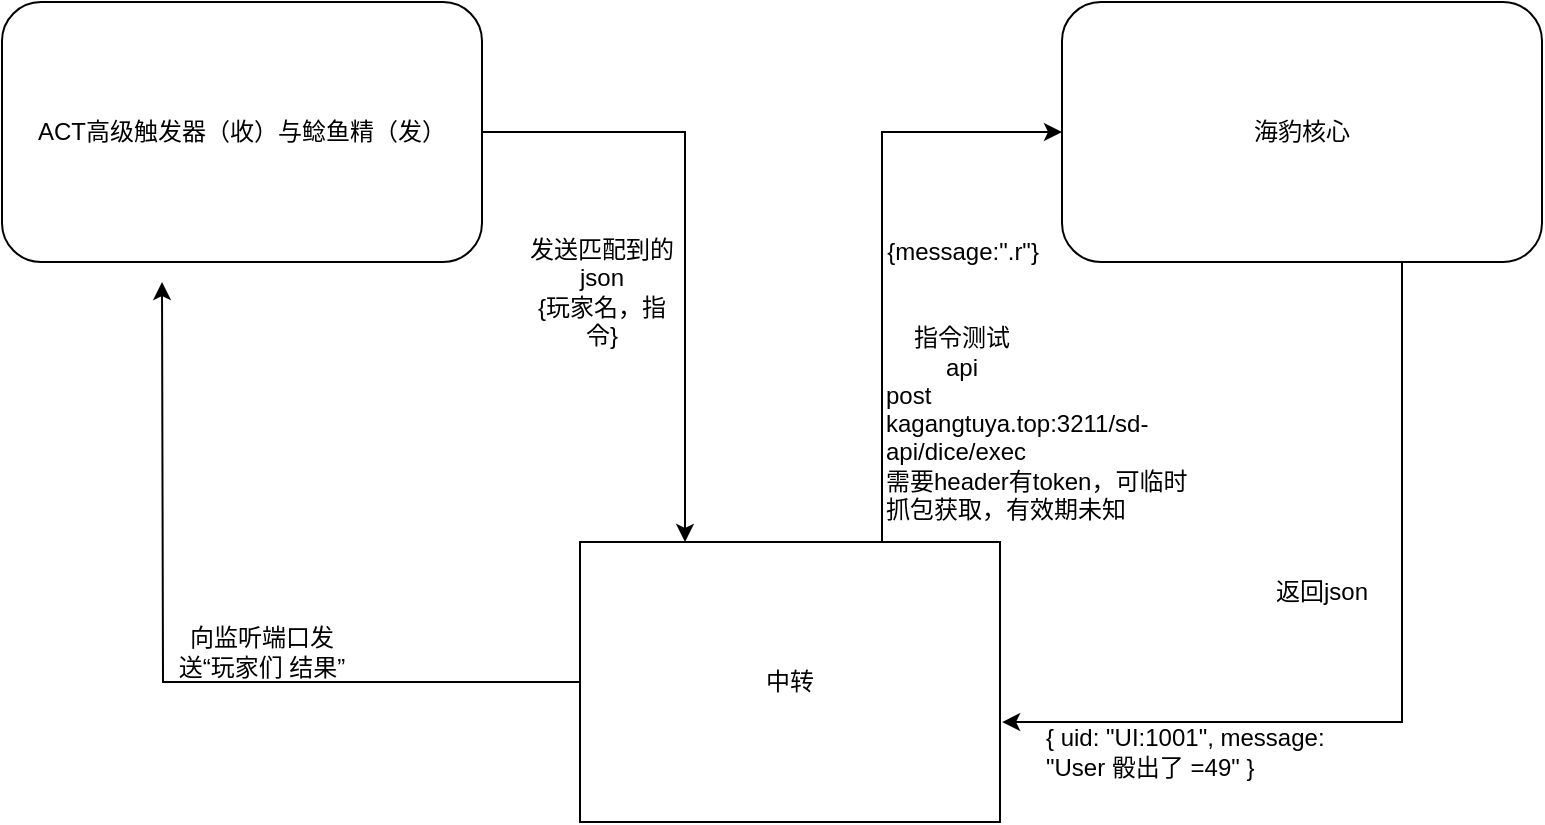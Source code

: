 <mxfile version="20.3.0" type="device"><diagram id="U85s_FJHtTS4BrIipD4Y" name="第 1 页"><mxGraphModel dx="976" dy="689" grid="1" gridSize="10" guides="1" tooltips="1" connect="1" arrows="1" fold="1" page="1" pageScale="1" pageWidth="827" pageHeight="1169" math="0" shadow="0"><root><mxCell id="0"/><mxCell id="1" parent="0"/><mxCell id="12CTvKwfMhRRgeruk0UQ-6" style="edgeStyle=orthogonalEdgeStyle;rounded=0;orthogonalLoop=1;jettySize=auto;html=1;entryX=0;entryY=0.5;entryDx=0;entryDy=0;" edge="1" parent="1" source="12CTvKwfMhRRgeruk0UQ-1" target="12CTvKwfMhRRgeruk0UQ-3"><mxGeometry relative="1" as="geometry"><Array as="points"><mxPoint x="460" y="205"/></Array></mxGeometry></mxCell><mxCell id="12CTvKwfMhRRgeruk0UQ-18" style="edgeStyle=orthogonalEdgeStyle;rounded=0;orthogonalLoop=1;jettySize=auto;html=1;" edge="1" parent="1" source="12CTvKwfMhRRgeruk0UQ-1"><mxGeometry relative="1" as="geometry"><mxPoint x="100" y="280" as="targetPoint"/></mxGeometry></mxCell><mxCell id="12CTvKwfMhRRgeruk0UQ-1" value="中转" style="rounded=0;whiteSpace=wrap;html=1;" vertex="1" parent="1"><mxGeometry x="309" y="410" width="210" height="140" as="geometry"/></mxCell><mxCell id="12CTvKwfMhRRgeruk0UQ-4" style="edgeStyle=orthogonalEdgeStyle;rounded=0;orthogonalLoop=1;jettySize=auto;html=1;entryX=0.25;entryY=0;entryDx=0;entryDy=0;" edge="1" parent="1" source="12CTvKwfMhRRgeruk0UQ-2" target="12CTvKwfMhRRgeruk0UQ-1"><mxGeometry relative="1" as="geometry"/></mxCell><mxCell id="12CTvKwfMhRRgeruk0UQ-2" value="ACT高级触发器（收）与鲶鱼精（发）" style="rounded=1;whiteSpace=wrap;html=1;" vertex="1" parent="1"><mxGeometry x="20" y="140" width="240" height="130" as="geometry"/></mxCell><mxCell id="12CTvKwfMhRRgeruk0UQ-12" style="edgeStyle=orthogonalEdgeStyle;rounded=0;orthogonalLoop=1;jettySize=auto;html=1;entryX=1.005;entryY=0.643;entryDx=0;entryDy=0;entryPerimeter=0;" edge="1" parent="1" source="12CTvKwfMhRRgeruk0UQ-3" target="12CTvKwfMhRRgeruk0UQ-1"><mxGeometry relative="1" as="geometry"><Array as="points"><mxPoint x="720" y="500"/></Array></mxGeometry></mxCell><mxCell id="12CTvKwfMhRRgeruk0UQ-3" value="海豹核心" style="rounded=1;whiteSpace=wrap;html=1;" vertex="1" parent="1"><mxGeometry x="550" y="140" width="240" height="130" as="geometry"/></mxCell><mxCell id="12CTvKwfMhRRgeruk0UQ-5" value="发送匹配到的json&lt;br&gt;{玩家名，指令}" style="text;html=1;strokeColor=none;fillColor=none;align=center;verticalAlign=middle;whiteSpace=wrap;rounded=0;" vertex="1" parent="1"><mxGeometry x="280" y="250" width="80" height="70" as="geometry"/></mxCell><mxCell id="12CTvKwfMhRRgeruk0UQ-7" value="指令测试api" style="text;html=1;strokeColor=none;fillColor=none;align=center;verticalAlign=middle;whiteSpace=wrap;rounded=0;" vertex="1" parent="1"><mxGeometry x="470" y="300" width="60" height="30" as="geometry"/></mxCell><mxCell id="12CTvKwfMhRRgeruk0UQ-11" value="post &lt;br&gt;kagangtuya.top:3211/sd-api/dice/exec&lt;br&gt;需要header有token，可临时抓包获取，有效期未知" style="text;html=1;strokeColor=none;fillColor=none;align=left;verticalAlign=middle;whiteSpace=wrap;rounded=0;" vertex="1" parent="1"><mxGeometry x="460" y="320" width="159" height="90" as="geometry"/></mxCell><mxCell id="12CTvKwfMhRRgeruk0UQ-13" value="返回json" style="text;html=1;strokeColor=none;fillColor=none;align=center;verticalAlign=middle;whiteSpace=wrap;rounded=0;" vertex="1" parent="1"><mxGeometry x="650" y="420" width="60" height="30" as="geometry"/></mxCell><mxCell id="12CTvKwfMhRRgeruk0UQ-15" value="{message:&quot;.r&quot;}" style="text;html=1;align=center;verticalAlign=middle;resizable=0;points=[];autosize=1;strokeColor=none;fillColor=none;" vertex="1" parent="1"><mxGeometry x="450" y="250" width="100" height="30" as="geometry"/></mxCell><mxCell id="12CTvKwfMhRRgeruk0UQ-16" value="&lt;span aria-labelledby=&quot;value&quot;&gt;&lt;span title=&quot;Object&quot; class=&quot;objectBox objectBox-object&quot;&gt;&lt;span class=&quot;objectLeftBrace&quot;&gt;{ &lt;/span&gt;&lt;span class=&quot;nodeName&quot;&gt;uid&lt;/span&gt;&lt;span class=&quot;objectEqual&quot;&gt;: &lt;/span&gt;&lt;span class=&quot;objectBox objectBox-string&quot;&gt;&quot;UI:1001&quot;&lt;/span&gt;, &lt;span class=&quot;nodeName&quot;&gt;message&lt;/span&gt;&lt;span class=&quot;objectEqual&quot;&gt;: &lt;/span&gt;&lt;span class=&quot;objectBox objectBox-string&quot;&gt;&quot;User 骰出了 =49&quot;&lt;/span&gt;&lt;span class=&quot;objectRightBrace&quot;&gt; }&lt;/span&gt;&lt;/span&gt;&lt;/span&gt;" style="text;html=1;strokeColor=none;fillColor=none;align=left;verticalAlign=middle;whiteSpace=wrap;rounded=0;" vertex="1" parent="1"><mxGeometry x="540" y="500" width="150" height="30" as="geometry"/></mxCell><mxCell id="12CTvKwfMhRRgeruk0UQ-20" value="向监听端口发送“玩家们 结果”" style="text;html=1;strokeColor=none;fillColor=none;align=center;verticalAlign=middle;whiteSpace=wrap;rounded=0;" vertex="1" parent="1"><mxGeometry x="100" y="450" width="100" height="30" as="geometry"/></mxCell></root></mxGraphModel></diagram></mxfile>